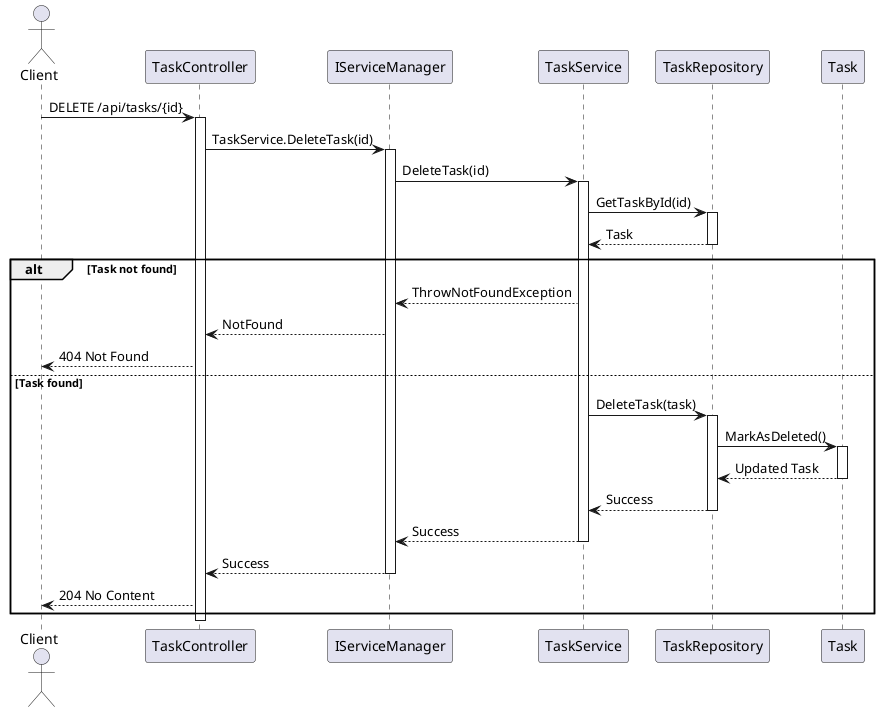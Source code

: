 @startuml
actor Client
participant "TaskController" as TC
participant "IServiceManager" as ISM
participant "TaskService" as TS
participant "TaskRepository" as TR
participant "Task" as T

Client -> TC : DELETE /api/tasks/{id}
activate TC

TC -> ISM : TaskService.DeleteTask(id)
activate ISM

ISM -> TS : DeleteTask(id)
activate TS

TS -> TR : GetTaskById(id)
activate TR

TR --> TS : Task
deactivate TR

alt Task not found
    TS --> ISM : ThrowNotFoundException
    ISM --> TC : NotFound
    TC --> Client : 404 Not Found
else Task found
    TS -> TR : DeleteTask(task)
    activate TR
    TR -> T : MarkAsDeleted()
    activate T
    T --> TR : Updated Task
    deactivate T
    TR --> TS : Success
    deactivate TR

    TS --> ISM : Success
    deactivate TS

    ISM --> TC : Success
    deactivate ISM

    TC --> Client : 204 No Content
end
deactivate TC

@enduml